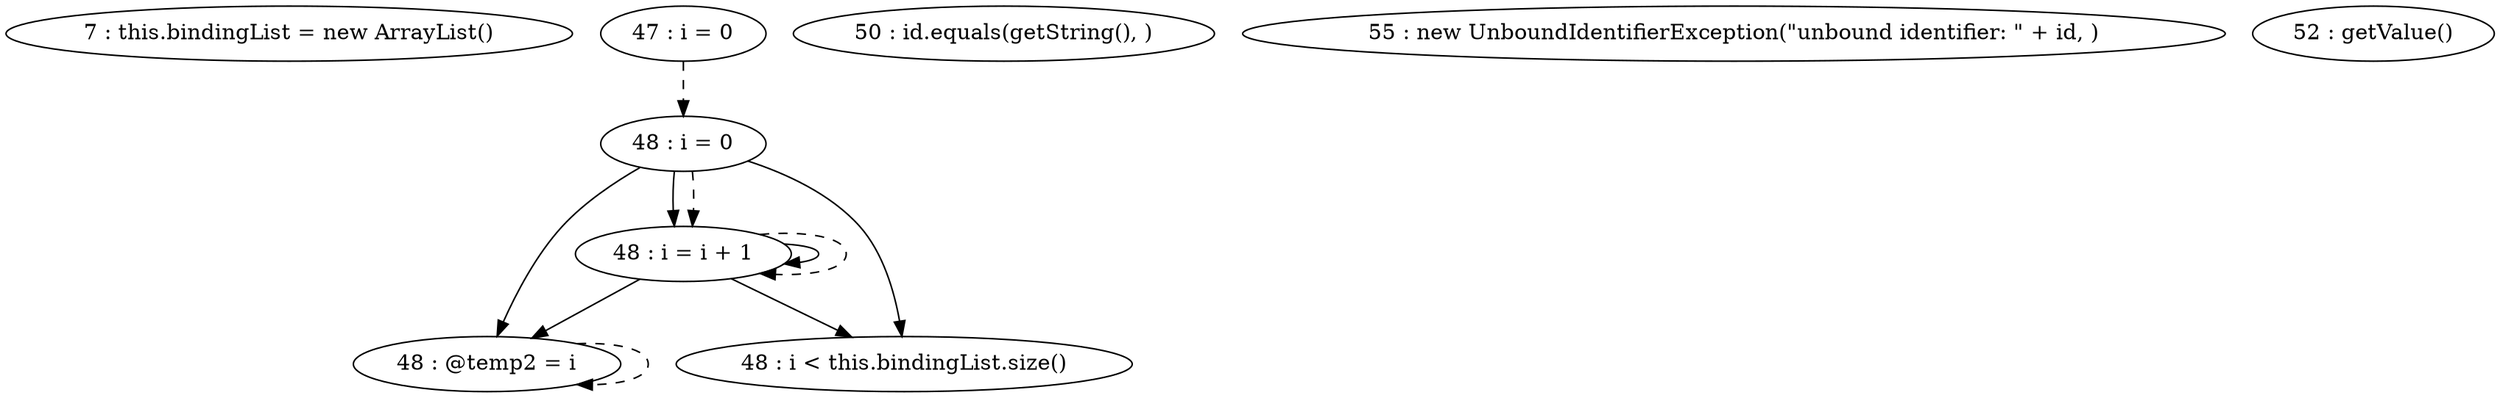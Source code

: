 digraph G {
"7 : this.bindingList = new ArrayList()"
"47 : i = 0"
"47 : i = 0" -> "48 : i = 0" [style=dashed]
"48 : i = 0"
"48 : i = 0" -> "48 : i = i + 1"
"48 : i = 0" -> "48 : @temp2 = i"
"48 : i = 0" -> "48 : i < this.bindingList.size()"
"48 : i = 0" -> "48 : i = i + 1" [style=dashed]
"48 : i < this.bindingList.size()"
"50 : id.equals(getString(), )"
"55 : new UnboundIdentifierException(\"unbound identifier: \" + id, )"
"52 : getValue()"
"48 : @temp2 = i"
"48 : @temp2 = i" -> "48 : @temp2 = i" [style=dashed]
"48 : i = i + 1"
"48 : i = i + 1" -> "48 : i = i + 1"
"48 : i = i + 1" -> "48 : @temp2 = i"
"48 : i = i + 1" -> "48 : i < this.bindingList.size()"
"48 : i = i + 1" -> "48 : i = i + 1" [style=dashed]
}